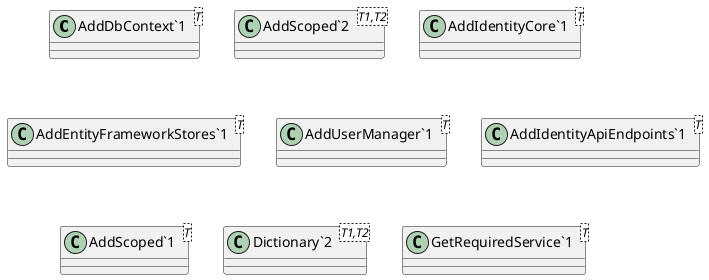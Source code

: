 @startuml
class "AddDbContext`1"<T> {
}
class "AddScoped`2"<T1,T2> {
}
class "AddIdentityCore`1"<T> {
}
class "AddEntityFrameworkStores`1"<T> {
}
class "AddUserManager`1"<T> {
}
class "AddIdentityApiEndpoints`1"<T> {
}
class "AddScoped`1"<T> {
}
class "Dictionary`2"<T1,T2> {
}
class "GetRequiredService`1"<T> {
}
@enduml
